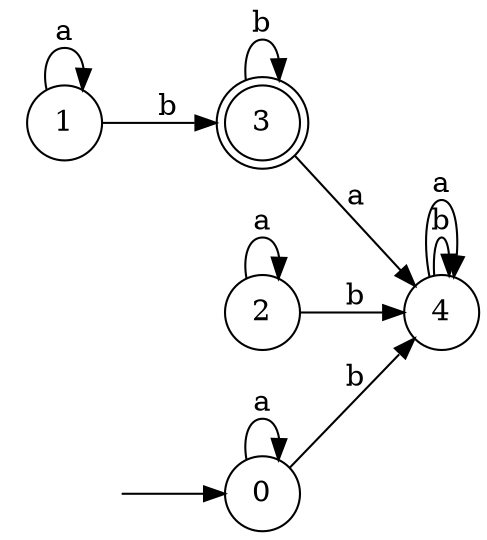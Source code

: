 digraph {
  rankdir=LR;
  0 [label="0", shape = circle];
  0 -> 4 [label="b"];
  0 -> 0 [label="a"];
  1 [label="1", shape = circle];
  1 -> 3 [label="b"];
  1 -> 1 [label="a"];
  2 [label="2", shape = circle];
  2 -> 4 [label="b"];
  2 -> 2 [label="a"];
  3 [label="3", shape = doublecircle];
  3 -> 3 [label="b"];
  3 -> 4 [label="a"];
  4 [label="4", shape = circle];
  4 -> 4 [label="b"];
  4 -> 4 [label="a"];
  5 [label="", shape = plaintext];
  5 -> 0 [label=""];
}
